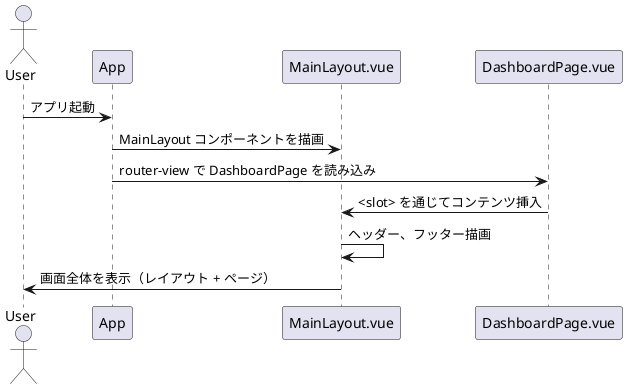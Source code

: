 @startuml sample
actor User
participant App
participant "MainLayout.vue" as Layout
participant "DashboardPage.vue" as Page

User -> App : アプリ起動
App -> Layout : MainLayout コンポーネントを描画
App -> Page : router-view で DashboardPage を読み込み
Page -> Layout : <slot> を通じてコンテンツ挿入
Layout -> Layout : ヘッダー、フッター描画
Layout -> User : 画面全体を表示（レイアウト + ページ）
@enduml